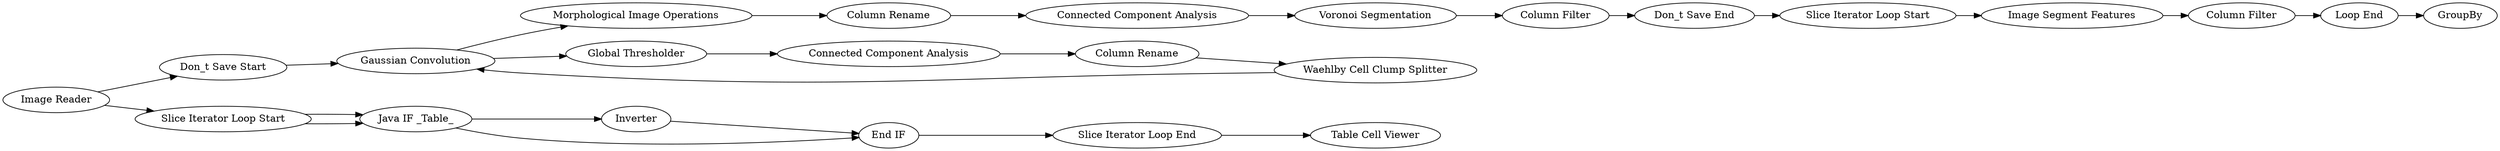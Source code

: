 digraph {
	45 [label="Image Segment Features"]
	48 [label="Column Filter"]
	56 [label="Loop End"]
	58 [label=GroupBy]
	13 [label="Labeling to Image"]
	14 [label="Connected Component Analysis"]
	16 [label="Morphological Image Operations"]
	17 [label="Voronoi Segmentation"]
	21 [label="Column Filter"]
	23 [label="Column Rename"]
	50 [label="Waehlby Cell Clump Splitter"]
	4 [label="Global Thresholder"]
	6 [label="Connected Component Analysis"]
	12 [label="Column Rename"]
	13 [label="Gaussian Convolution"]
	78 [label="Don_t Save End"]
	79 [label="Don_t Save Start"]
	67 [label=Inverter]
	68 [label="Java IF _Table_"]
	69 [label="End IF"]
	71 [label="Table Cell Viewer"]
	74 [label="Slice Iterator Loop End"]
	75 [label="Slice Iterator Loop Start"]
	76 [label="Slice Iterator Loop Start"]
	77 [label="Image Reader"]
	13 -> 16
	14 -> 17
	16 -> 23
	17 -> 21
	23 -> 14
	4 -> 6
	6 -> 12
	13 -> 4
	21 -> 78
	50 -> 13
	12 -> 50
	79 -> 13
	45 -> 48
	48 -> 56
	56 -> 58
	78 -> 75
	67 -> 69
	68 -> 69
	68 -> 67
	69 -> 74
	74 -> 71
	75 -> 45
	76 -> 68
	76 -> 68
	77 -> 76
	77 -> 79
	rankdir=LR
}
